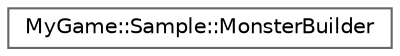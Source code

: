 digraph "Graphical Class Hierarchy"
{
 // LATEX_PDF_SIZE
  bgcolor="transparent";
  edge [fontname=Helvetica,fontsize=10,labelfontname=Helvetica,labelfontsize=10];
  node [fontname=Helvetica,fontsize=10,shape=box,height=0.2,width=0.4];
  rankdir="LR";
  Node0 [id="Node000000",label="MyGame::Sample::MonsterBuilder",height=0.2,width=0.4,color="grey40", fillcolor="white", style="filled",URL="$structMyGame_1_1Sample_1_1MonsterBuilder.html",tooltip=" "];
}
